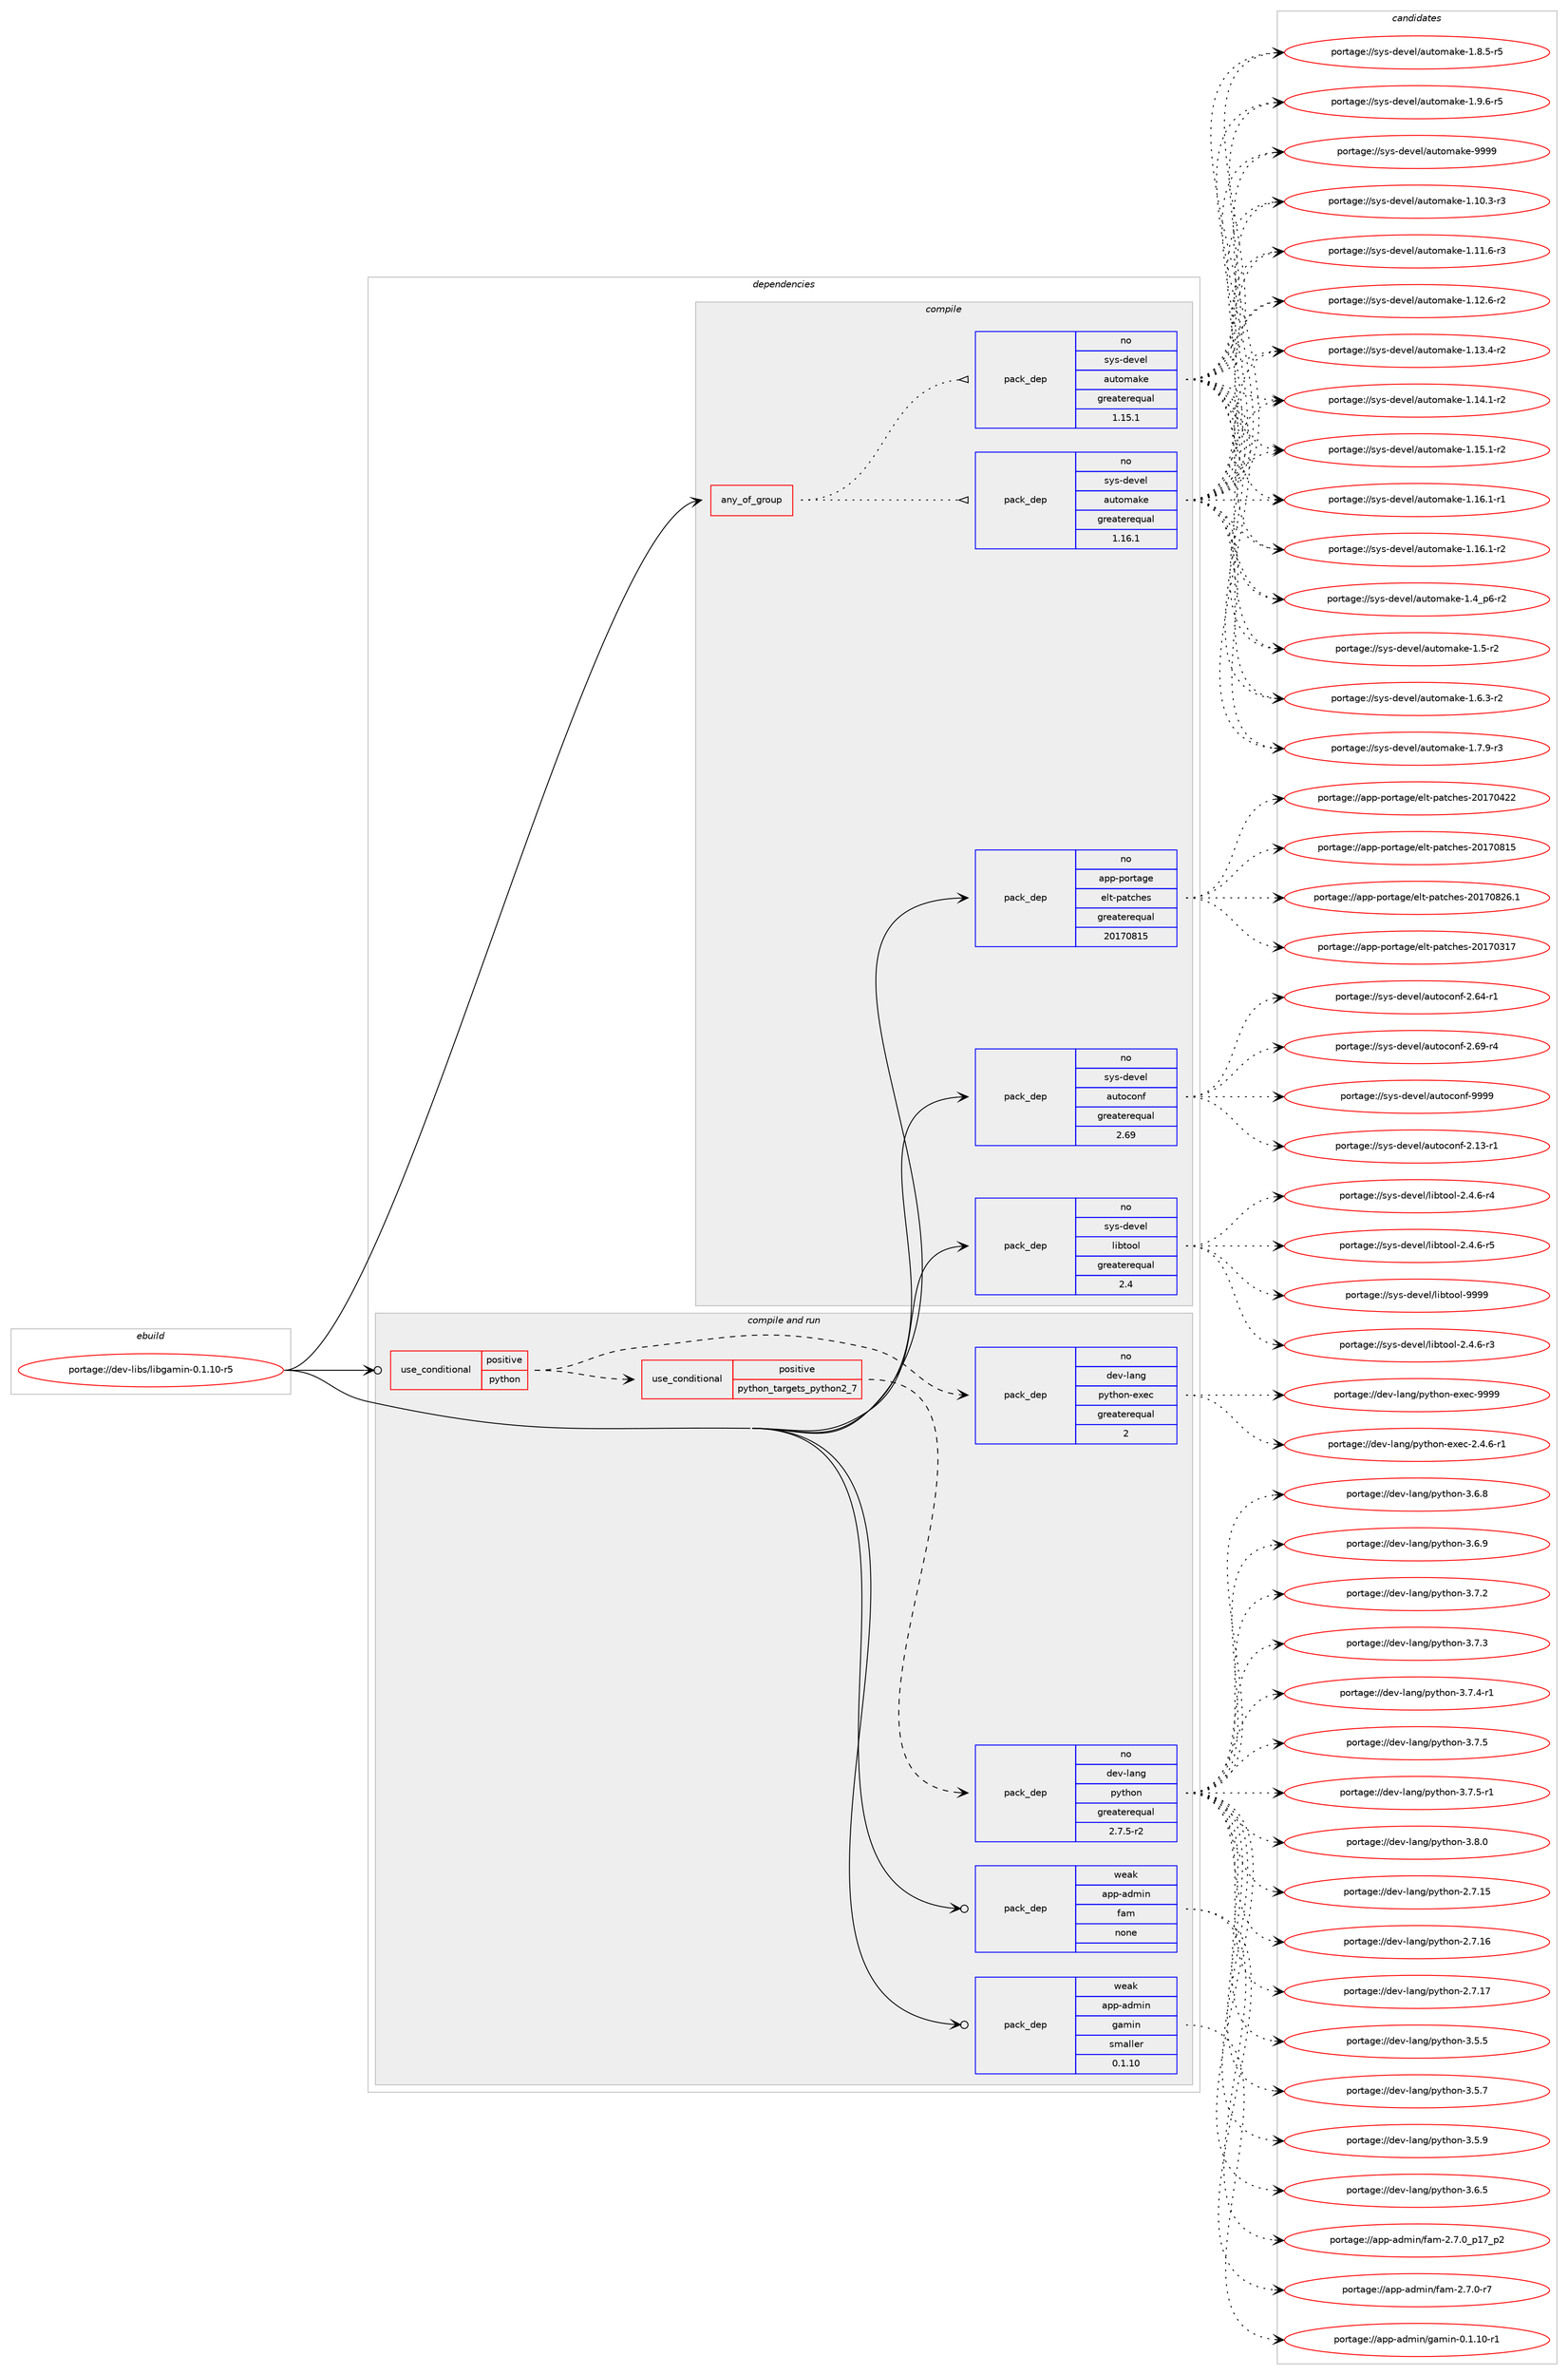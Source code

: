 digraph prolog {

# *************
# Graph options
# *************

newrank=true;
concentrate=true;
compound=true;
graph [rankdir=LR,fontname=Helvetica,fontsize=10,ranksep=1.5];#, ranksep=2.5, nodesep=0.2];
edge  [arrowhead=vee];
node  [fontname=Helvetica,fontsize=10];

# **********
# The ebuild
# **********

subgraph cluster_leftcol {
color=gray;
rank=same;
label=<<i>ebuild</i>>;
id [label="portage://dev-libs/libgamin-0.1.10-r5", color=red, width=4, href="../dev-libs/libgamin-0.1.10-r5.svg"];
}

# ****************
# The dependencies
# ****************

subgraph cluster_midcol {
color=gray;
label=<<i>dependencies</i>>;
subgraph cluster_compile {
fillcolor="#eeeeee";
style=filled;
label=<<i>compile</i>>;
subgraph any2942 {
dependency100513 [label=<<TABLE BORDER="0" CELLBORDER="1" CELLSPACING="0" CELLPADDING="4"><TR><TD CELLPADDING="10">any_of_group</TD></TR></TABLE>>, shape=none, color=red];subgraph pack76526 {
dependency100514 [label=<<TABLE BORDER="0" CELLBORDER="1" CELLSPACING="0" CELLPADDING="4" WIDTH="220"><TR><TD ROWSPAN="6" CELLPADDING="30">pack_dep</TD></TR><TR><TD WIDTH="110">no</TD></TR><TR><TD>sys-devel</TD></TR><TR><TD>automake</TD></TR><TR><TD>greaterequal</TD></TR><TR><TD>1.16.1</TD></TR></TABLE>>, shape=none, color=blue];
}
dependency100513:e -> dependency100514:w [weight=20,style="dotted",arrowhead="oinv"];
subgraph pack76527 {
dependency100515 [label=<<TABLE BORDER="0" CELLBORDER="1" CELLSPACING="0" CELLPADDING="4" WIDTH="220"><TR><TD ROWSPAN="6" CELLPADDING="30">pack_dep</TD></TR><TR><TD WIDTH="110">no</TD></TR><TR><TD>sys-devel</TD></TR><TR><TD>automake</TD></TR><TR><TD>greaterequal</TD></TR><TR><TD>1.15.1</TD></TR></TABLE>>, shape=none, color=blue];
}
dependency100513:e -> dependency100515:w [weight=20,style="dotted",arrowhead="oinv"];
}
id:e -> dependency100513:w [weight=20,style="solid",arrowhead="vee"];
subgraph pack76528 {
dependency100516 [label=<<TABLE BORDER="0" CELLBORDER="1" CELLSPACING="0" CELLPADDING="4" WIDTH="220"><TR><TD ROWSPAN="6" CELLPADDING="30">pack_dep</TD></TR><TR><TD WIDTH="110">no</TD></TR><TR><TD>app-portage</TD></TR><TR><TD>elt-patches</TD></TR><TR><TD>greaterequal</TD></TR><TR><TD>20170815</TD></TR></TABLE>>, shape=none, color=blue];
}
id:e -> dependency100516:w [weight=20,style="solid",arrowhead="vee"];
subgraph pack76529 {
dependency100517 [label=<<TABLE BORDER="0" CELLBORDER="1" CELLSPACING="0" CELLPADDING="4" WIDTH="220"><TR><TD ROWSPAN="6" CELLPADDING="30">pack_dep</TD></TR><TR><TD WIDTH="110">no</TD></TR><TR><TD>sys-devel</TD></TR><TR><TD>autoconf</TD></TR><TR><TD>greaterequal</TD></TR><TR><TD>2.69</TD></TR></TABLE>>, shape=none, color=blue];
}
id:e -> dependency100517:w [weight=20,style="solid",arrowhead="vee"];
subgraph pack76530 {
dependency100518 [label=<<TABLE BORDER="0" CELLBORDER="1" CELLSPACING="0" CELLPADDING="4" WIDTH="220"><TR><TD ROWSPAN="6" CELLPADDING="30">pack_dep</TD></TR><TR><TD WIDTH="110">no</TD></TR><TR><TD>sys-devel</TD></TR><TR><TD>libtool</TD></TR><TR><TD>greaterequal</TD></TR><TR><TD>2.4</TD></TR></TABLE>>, shape=none, color=blue];
}
id:e -> dependency100518:w [weight=20,style="solid",arrowhead="vee"];
}
subgraph cluster_compileandrun {
fillcolor="#eeeeee";
style=filled;
label=<<i>compile and run</i>>;
subgraph cond20988 {
dependency100519 [label=<<TABLE BORDER="0" CELLBORDER="1" CELLSPACING="0" CELLPADDING="4"><TR><TD ROWSPAN="3" CELLPADDING="10">use_conditional</TD></TR><TR><TD>positive</TD></TR><TR><TD>python</TD></TR></TABLE>>, shape=none, color=red];
subgraph cond20989 {
dependency100520 [label=<<TABLE BORDER="0" CELLBORDER="1" CELLSPACING="0" CELLPADDING="4"><TR><TD ROWSPAN="3" CELLPADDING="10">use_conditional</TD></TR><TR><TD>positive</TD></TR><TR><TD>python_targets_python2_7</TD></TR></TABLE>>, shape=none, color=red];
subgraph pack76531 {
dependency100521 [label=<<TABLE BORDER="0" CELLBORDER="1" CELLSPACING="0" CELLPADDING="4" WIDTH="220"><TR><TD ROWSPAN="6" CELLPADDING="30">pack_dep</TD></TR><TR><TD WIDTH="110">no</TD></TR><TR><TD>dev-lang</TD></TR><TR><TD>python</TD></TR><TR><TD>greaterequal</TD></TR><TR><TD>2.7.5-r2</TD></TR></TABLE>>, shape=none, color=blue];
}
dependency100520:e -> dependency100521:w [weight=20,style="dashed",arrowhead="vee"];
}
dependency100519:e -> dependency100520:w [weight=20,style="dashed",arrowhead="vee"];
subgraph pack76532 {
dependency100522 [label=<<TABLE BORDER="0" CELLBORDER="1" CELLSPACING="0" CELLPADDING="4" WIDTH="220"><TR><TD ROWSPAN="6" CELLPADDING="30">pack_dep</TD></TR><TR><TD WIDTH="110">no</TD></TR><TR><TD>dev-lang</TD></TR><TR><TD>python-exec</TD></TR><TR><TD>greaterequal</TD></TR><TR><TD>2</TD></TR></TABLE>>, shape=none, color=blue];
}
dependency100519:e -> dependency100522:w [weight=20,style="dashed",arrowhead="vee"];
}
id:e -> dependency100519:w [weight=20,style="solid",arrowhead="odotvee"];
subgraph pack76533 {
dependency100523 [label=<<TABLE BORDER="0" CELLBORDER="1" CELLSPACING="0" CELLPADDING="4" WIDTH="220"><TR><TD ROWSPAN="6" CELLPADDING="30">pack_dep</TD></TR><TR><TD WIDTH="110">weak</TD></TR><TR><TD>app-admin</TD></TR><TR><TD>fam</TD></TR><TR><TD>none</TD></TR><TR><TD></TD></TR></TABLE>>, shape=none, color=blue];
}
id:e -> dependency100523:w [weight=20,style="solid",arrowhead="odotvee"];
subgraph pack76534 {
dependency100524 [label=<<TABLE BORDER="0" CELLBORDER="1" CELLSPACING="0" CELLPADDING="4" WIDTH="220"><TR><TD ROWSPAN="6" CELLPADDING="30">pack_dep</TD></TR><TR><TD WIDTH="110">weak</TD></TR><TR><TD>app-admin</TD></TR><TR><TD>gamin</TD></TR><TR><TD>smaller</TD></TR><TR><TD>0.1.10</TD></TR></TABLE>>, shape=none, color=blue];
}
id:e -> dependency100524:w [weight=20,style="solid",arrowhead="odotvee"];
}
subgraph cluster_run {
fillcolor="#eeeeee";
style=filled;
label=<<i>run</i>>;
}
}

# **************
# The candidates
# **************

subgraph cluster_choices {
rank=same;
color=gray;
label=<<i>candidates</i>>;

subgraph choice76526 {
color=black;
nodesep=1;
choiceportage11512111545100101118101108479711711611110997107101454946494846514511451 [label="portage://sys-devel/automake-1.10.3-r3", color=red, width=4,href="../sys-devel/automake-1.10.3-r3.svg"];
choiceportage11512111545100101118101108479711711611110997107101454946494946544511451 [label="portage://sys-devel/automake-1.11.6-r3", color=red, width=4,href="../sys-devel/automake-1.11.6-r3.svg"];
choiceportage11512111545100101118101108479711711611110997107101454946495046544511450 [label="portage://sys-devel/automake-1.12.6-r2", color=red, width=4,href="../sys-devel/automake-1.12.6-r2.svg"];
choiceportage11512111545100101118101108479711711611110997107101454946495146524511450 [label="portage://sys-devel/automake-1.13.4-r2", color=red, width=4,href="../sys-devel/automake-1.13.4-r2.svg"];
choiceportage11512111545100101118101108479711711611110997107101454946495246494511450 [label="portage://sys-devel/automake-1.14.1-r2", color=red, width=4,href="../sys-devel/automake-1.14.1-r2.svg"];
choiceportage11512111545100101118101108479711711611110997107101454946495346494511450 [label="portage://sys-devel/automake-1.15.1-r2", color=red, width=4,href="../sys-devel/automake-1.15.1-r2.svg"];
choiceportage11512111545100101118101108479711711611110997107101454946495446494511449 [label="portage://sys-devel/automake-1.16.1-r1", color=red, width=4,href="../sys-devel/automake-1.16.1-r1.svg"];
choiceportage11512111545100101118101108479711711611110997107101454946495446494511450 [label="portage://sys-devel/automake-1.16.1-r2", color=red, width=4,href="../sys-devel/automake-1.16.1-r2.svg"];
choiceportage115121115451001011181011084797117116111109971071014549465295112544511450 [label="portage://sys-devel/automake-1.4_p6-r2", color=red, width=4,href="../sys-devel/automake-1.4_p6-r2.svg"];
choiceportage11512111545100101118101108479711711611110997107101454946534511450 [label="portage://sys-devel/automake-1.5-r2", color=red, width=4,href="../sys-devel/automake-1.5-r2.svg"];
choiceportage115121115451001011181011084797117116111109971071014549465446514511450 [label="portage://sys-devel/automake-1.6.3-r2", color=red, width=4,href="../sys-devel/automake-1.6.3-r2.svg"];
choiceportage115121115451001011181011084797117116111109971071014549465546574511451 [label="portage://sys-devel/automake-1.7.9-r3", color=red, width=4,href="../sys-devel/automake-1.7.9-r3.svg"];
choiceportage115121115451001011181011084797117116111109971071014549465646534511453 [label="portage://sys-devel/automake-1.8.5-r5", color=red, width=4,href="../sys-devel/automake-1.8.5-r5.svg"];
choiceportage115121115451001011181011084797117116111109971071014549465746544511453 [label="portage://sys-devel/automake-1.9.6-r5", color=red, width=4,href="../sys-devel/automake-1.9.6-r5.svg"];
choiceportage115121115451001011181011084797117116111109971071014557575757 [label="portage://sys-devel/automake-9999", color=red, width=4,href="../sys-devel/automake-9999.svg"];
dependency100514:e -> choiceportage11512111545100101118101108479711711611110997107101454946494846514511451:w [style=dotted,weight="100"];
dependency100514:e -> choiceportage11512111545100101118101108479711711611110997107101454946494946544511451:w [style=dotted,weight="100"];
dependency100514:e -> choiceportage11512111545100101118101108479711711611110997107101454946495046544511450:w [style=dotted,weight="100"];
dependency100514:e -> choiceportage11512111545100101118101108479711711611110997107101454946495146524511450:w [style=dotted,weight="100"];
dependency100514:e -> choiceportage11512111545100101118101108479711711611110997107101454946495246494511450:w [style=dotted,weight="100"];
dependency100514:e -> choiceportage11512111545100101118101108479711711611110997107101454946495346494511450:w [style=dotted,weight="100"];
dependency100514:e -> choiceportage11512111545100101118101108479711711611110997107101454946495446494511449:w [style=dotted,weight="100"];
dependency100514:e -> choiceportage11512111545100101118101108479711711611110997107101454946495446494511450:w [style=dotted,weight="100"];
dependency100514:e -> choiceportage115121115451001011181011084797117116111109971071014549465295112544511450:w [style=dotted,weight="100"];
dependency100514:e -> choiceportage11512111545100101118101108479711711611110997107101454946534511450:w [style=dotted,weight="100"];
dependency100514:e -> choiceportage115121115451001011181011084797117116111109971071014549465446514511450:w [style=dotted,weight="100"];
dependency100514:e -> choiceportage115121115451001011181011084797117116111109971071014549465546574511451:w [style=dotted,weight="100"];
dependency100514:e -> choiceportage115121115451001011181011084797117116111109971071014549465646534511453:w [style=dotted,weight="100"];
dependency100514:e -> choiceportage115121115451001011181011084797117116111109971071014549465746544511453:w [style=dotted,weight="100"];
dependency100514:e -> choiceportage115121115451001011181011084797117116111109971071014557575757:w [style=dotted,weight="100"];
}
subgraph choice76527 {
color=black;
nodesep=1;
choiceportage11512111545100101118101108479711711611110997107101454946494846514511451 [label="portage://sys-devel/automake-1.10.3-r3", color=red, width=4,href="../sys-devel/automake-1.10.3-r3.svg"];
choiceportage11512111545100101118101108479711711611110997107101454946494946544511451 [label="portage://sys-devel/automake-1.11.6-r3", color=red, width=4,href="../sys-devel/automake-1.11.6-r3.svg"];
choiceportage11512111545100101118101108479711711611110997107101454946495046544511450 [label="portage://sys-devel/automake-1.12.6-r2", color=red, width=4,href="../sys-devel/automake-1.12.6-r2.svg"];
choiceportage11512111545100101118101108479711711611110997107101454946495146524511450 [label="portage://sys-devel/automake-1.13.4-r2", color=red, width=4,href="../sys-devel/automake-1.13.4-r2.svg"];
choiceportage11512111545100101118101108479711711611110997107101454946495246494511450 [label="portage://sys-devel/automake-1.14.1-r2", color=red, width=4,href="../sys-devel/automake-1.14.1-r2.svg"];
choiceportage11512111545100101118101108479711711611110997107101454946495346494511450 [label="portage://sys-devel/automake-1.15.1-r2", color=red, width=4,href="../sys-devel/automake-1.15.1-r2.svg"];
choiceportage11512111545100101118101108479711711611110997107101454946495446494511449 [label="portage://sys-devel/automake-1.16.1-r1", color=red, width=4,href="../sys-devel/automake-1.16.1-r1.svg"];
choiceportage11512111545100101118101108479711711611110997107101454946495446494511450 [label="portage://sys-devel/automake-1.16.1-r2", color=red, width=4,href="../sys-devel/automake-1.16.1-r2.svg"];
choiceportage115121115451001011181011084797117116111109971071014549465295112544511450 [label="portage://sys-devel/automake-1.4_p6-r2", color=red, width=4,href="../sys-devel/automake-1.4_p6-r2.svg"];
choiceportage11512111545100101118101108479711711611110997107101454946534511450 [label="portage://sys-devel/automake-1.5-r2", color=red, width=4,href="../sys-devel/automake-1.5-r2.svg"];
choiceportage115121115451001011181011084797117116111109971071014549465446514511450 [label="portage://sys-devel/automake-1.6.3-r2", color=red, width=4,href="../sys-devel/automake-1.6.3-r2.svg"];
choiceportage115121115451001011181011084797117116111109971071014549465546574511451 [label="portage://sys-devel/automake-1.7.9-r3", color=red, width=4,href="../sys-devel/automake-1.7.9-r3.svg"];
choiceportage115121115451001011181011084797117116111109971071014549465646534511453 [label="portage://sys-devel/automake-1.8.5-r5", color=red, width=4,href="../sys-devel/automake-1.8.5-r5.svg"];
choiceportage115121115451001011181011084797117116111109971071014549465746544511453 [label="portage://sys-devel/automake-1.9.6-r5", color=red, width=4,href="../sys-devel/automake-1.9.6-r5.svg"];
choiceportage115121115451001011181011084797117116111109971071014557575757 [label="portage://sys-devel/automake-9999", color=red, width=4,href="../sys-devel/automake-9999.svg"];
dependency100515:e -> choiceportage11512111545100101118101108479711711611110997107101454946494846514511451:w [style=dotted,weight="100"];
dependency100515:e -> choiceportage11512111545100101118101108479711711611110997107101454946494946544511451:w [style=dotted,weight="100"];
dependency100515:e -> choiceportage11512111545100101118101108479711711611110997107101454946495046544511450:w [style=dotted,weight="100"];
dependency100515:e -> choiceportage11512111545100101118101108479711711611110997107101454946495146524511450:w [style=dotted,weight="100"];
dependency100515:e -> choiceportage11512111545100101118101108479711711611110997107101454946495246494511450:w [style=dotted,weight="100"];
dependency100515:e -> choiceportage11512111545100101118101108479711711611110997107101454946495346494511450:w [style=dotted,weight="100"];
dependency100515:e -> choiceportage11512111545100101118101108479711711611110997107101454946495446494511449:w [style=dotted,weight="100"];
dependency100515:e -> choiceportage11512111545100101118101108479711711611110997107101454946495446494511450:w [style=dotted,weight="100"];
dependency100515:e -> choiceportage115121115451001011181011084797117116111109971071014549465295112544511450:w [style=dotted,weight="100"];
dependency100515:e -> choiceportage11512111545100101118101108479711711611110997107101454946534511450:w [style=dotted,weight="100"];
dependency100515:e -> choiceportage115121115451001011181011084797117116111109971071014549465446514511450:w [style=dotted,weight="100"];
dependency100515:e -> choiceportage115121115451001011181011084797117116111109971071014549465546574511451:w [style=dotted,weight="100"];
dependency100515:e -> choiceportage115121115451001011181011084797117116111109971071014549465646534511453:w [style=dotted,weight="100"];
dependency100515:e -> choiceportage115121115451001011181011084797117116111109971071014549465746544511453:w [style=dotted,weight="100"];
dependency100515:e -> choiceportage115121115451001011181011084797117116111109971071014557575757:w [style=dotted,weight="100"];
}
subgraph choice76528 {
color=black;
nodesep=1;
choiceportage97112112451121111141169710310147101108116451129711699104101115455048495548514955 [label="portage://app-portage/elt-patches-20170317", color=red, width=4,href="../app-portage/elt-patches-20170317.svg"];
choiceportage97112112451121111141169710310147101108116451129711699104101115455048495548525050 [label="portage://app-portage/elt-patches-20170422", color=red, width=4,href="../app-portage/elt-patches-20170422.svg"];
choiceportage97112112451121111141169710310147101108116451129711699104101115455048495548564953 [label="portage://app-portage/elt-patches-20170815", color=red, width=4,href="../app-portage/elt-patches-20170815.svg"];
choiceportage971121124511211111411697103101471011081164511297116991041011154550484955485650544649 [label="portage://app-portage/elt-patches-20170826.1", color=red, width=4,href="../app-portage/elt-patches-20170826.1.svg"];
dependency100516:e -> choiceportage97112112451121111141169710310147101108116451129711699104101115455048495548514955:w [style=dotted,weight="100"];
dependency100516:e -> choiceportage97112112451121111141169710310147101108116451129711699104101115455048495548525050:w [style=dotted,weight="100"];
dependency100516:e -> choiceportage97112112451121111141169710310147101108116451129711699104101115455048495548564953:w [style=dotted,weight="100"];
dependency100516:e -> choiceportage971121124511211111411697103101471011081164511297116991041011154550484955485650544649:w [style=dotted,weight="100"];
}
subgraph choice76529 {
color=black;
nodesep=1;
choiceportage1151211154510010111810110847971171161119911111010245504649514511449 [label="portage://sys-devel/autoconf-2.13-r1", color=red, width=4,href="../sys-devel/autoconf-2.13-r1.svg"];
choiceportage1151211154510010111810110847971171161119911111010245504654524511449 [label="portage://sys-devel/autoconf-2.64-r1", color=red, width=4,href="../sys-devel/autoconf-2.64-r1.svg"];
choiceportage1151211154510010111810110847971171161119911111010245504654574511452 [label="portage://sys-devel/autoconf-2.69-r4", color=red, width=4,href="../sys-devel/autoconf-2.69-r4.svg"];
choiceportage115121115451001011181011084797117116111991111101024557575757 [label="portage://sys-devel/autoconf-9999", color=red, width=4,href="../sys-devel/autoconf-9999.svg"];
dependency100517:e -> choiceportage1151211154510010111810110847971171161119911111010245504649514511449:w [style=dotted,weight="100"];
dependency100517:e -> choiceportage1151211154510010111810110847971171161119911111010245504654524511449:w [style=dotted,weight="100"];
dependency100517:e -> choiceportage1151211154510010111810110847971171161119911111010245504654574511452:w [style=dotted,weight="100"];
dependency100517:e -> choiceportage115121115451001011181011084797117116111991111101024557575757:w [style=dotted,weight="100"];
}
subgraph choice76530 {
color=black;
nodesep=1;
choiceportage1151211154510010111810110847108105981161111111084550465246544511451 [label="portage://sys-devel/libtool-2.4.6-r3", color=red, width=4,href="../sys-devel/libtool-2.4.6-r3.svg"];
choiceportage1151211154510010111810110847108105981161111111084550465246544511452 [label="portage://sys-devel/libtool-2.4.6-r4", color=red, width=4,href="../sys-devel/libtool-2.4.6-r4.svg"];
choiceportage1151211154510010111810110847108105981161111111084550465246544511453 [label="portage://sys-devel/libtool-2.4.6-r5", color=red, width=4,href="../sys-devel/libtool-2.4.6-r5.svg"];
choiceportage1151211154510010111810110847108105981161111111084557575757 [label="portage://sys-devel/libtool-9999", color=red, width=4,href="../sys-devel/libtool-9999.svg"];
dependency100518:e -> choiceportage1151211154510010111810110847108105981161111111084550465246544511451:w [style=dotted,weight="100"];
dependency100518:e -> choiceportage1151211154510010111810110847108105981161111111084550465246544511452:w [style=dotted,weight="100"];
dependency100518:e -> choiceportage1151211154510010111810110847108105981161111111084550465246544511453:w [style=dotted,weight="100"];
dependency100518:e -> choiceportage1151211154510010111810110847108105981161111111084557575757:w [style=dotted,weight="100"];
}
subgraph choice76531 {
color=black;
nodesep=1;
choiceportage10010111845108971101034711212111610411111045504655464953 [label="portage://dev-lang/python-2.7.15", color=red, width=4,href="../dev-lang/python-2.7.15.svg"];
choiceportage10010111845108971101034711212111610411111045504655464954 [label="portage://dev-lang/python-2.7.16", color=red, width=4,href="../dev-lang/python-2.7.16.svg"];
choiceportage10010111845108971101034711212111610411111045504655464955 [label="portage://dev-lang/python-2.7.17", color=red, width=4,href="../dev-lang/python-2.7.17.svg"];
choiceportage100101118451089711010347112121116104111110455146534653 [label="portage://dev-lang/python-3.5.5", color=red, width=4,href="../dev-lang/python-3.5.5.svg"];
choiceportage100101118451089711010347112121116104111110455146534655 [label="portage://dev-lang/python-3.5.7", color=red, width=4,href="../dev-lang/python-3.5.7.svg"];
choiceportage100101118451089711010347112121116104111110455146534657 [label="portage://dev-lang/python-3.5.9", color=red, width=4,href="../dev-lang/python-3.5.9.svg"];
choiceportage100101118451089711010347112121116104111110455146544653 [label="portage://dev-lang/python-3.6.5", color=red, width=4,href="../dev-lang/python-3.6.5.svg"];
choiceportage100101118451089711010347112121116104111110455146544656 [label="portage://dev-lang/python-3.6.8", color=red, width=4,href="../dev-lang/python-3.6.8.svg"];
choiceportage100101118451089711010347112121116104111110455146544657 [label="portage://dev-lang/python-3.6.9", color=red, width=4,href="../dev-lang/python-3.6.9.svg"];
choiceportage100101118451089711010347112121116104111110455146554650 [label="portage://dev-lang/python-3.7.2", color=red, width=4,href="../dev-lang/python-3.7.2.svg"];
choiceportage100101118451089711010347112121116104111110455146554651 [label="portage://dev-lang/python-3.7.3", color=red, width=4,href="../dev-lang/python-3.7.3.svg"];
choiceportage1001011184510897110103471121211161041111104551465546524511449 [label="portage://dev-lang/python-3.7.4-r1", color=red, width=4,href="../dev-lang/python-3.7.4-r1.svg"];
choiceportage100101118451089711010347112121116104111110455146554653 [label="portage://dev-lang/python-3.7.5", color=red, width=4,href="../dev-lang/python-3.7.5.svg"];
choiceportage1001011184510897110103471121211161041111104551465546534511449 [label="portage://dev-lang/python-3.7.5-r1", color=red, width=4,href="../dev-lang/python-3.7.5-r1.svg"];
choiceportage100101118451089711010347112121116104111110455146564648 [label="portage://dev-lang/python-3.8.0", color=red, width=4,href="../dev-lang/python-3.8.0.svg"];
dependency100521:e -> choiceportage10010111845108971101034711212111610411111045504655464953:w [style=dotted,weight="100"];
dependency100521:e -> choiceportage10010111845108971101034711212111610411111045504655464954:w [style=dotted,weight="100"];
dependency100521:e -> choiceportage10010111845108971101034711212111610411111045504655464955:w [style=dotted,weight="100"];
dependency100521:e -> choiceportage100101118451089711010347112121116104111110455146534653:w [style=dotted,weight="100"];
dependency100521:e -> choiceportage100101118451089711010347112121116104111110455146534655:w [style=dotted,weight="100"];
dependency100521:e -> choiceportage100101118451089711010347112121116104111110455146534657:w [style=dotted,weight="100"];
dependency100521:e -> choiceportage100101118451089711010347112121116104111110455146544653:w [style=dotted,weight="100"];
dependency100521:e -> choiceportage100101118451089711010347112121116104111110455146544656:w [style=dotted,weight="100"];
dependency100521:e -> choiceportage100101118451089711010347112121116104111110455146544657:w [style=dotted,weight="100"];
dependency100521:e -> choiceportage100101118451089711010347112121116104111110455146554650:w [style=dotted,weight="100"];
dependency100521:e -> choiceportage100101118451089711010347112121116104111110455146554651:w [style=dotted,weight="100"];
dependency100521:e -> choiceportage1001011184510897110103471121211161041111104551465546524511449:w [style=dotted,weight="100"];
dependency100521:e -> choiceportage100101118451089711010347112121116104111110455146554653:w [style=dotted,weight="100"];
dependency100521:e -> choiceportage1001011184510897110103471121211161041111104551465546534511449:w [style=dotted,weight="100"];
dependency100521:e -> choiceportage100101118451089711010347112121116104111110455146564648:w [style=dotted,weight="100"];
}
subgraph choice76532 {
color=black;
nodesep=1;
choiceportage10010111845108971101034711212111610411111045101120101994550465246544511449 [label="portage://dev-lang/python-exec-2.4.6-r1", color=red, width=4,href="../dev-lang/python-exec-2.4.6-r1.svg"];
choiceportage10010111845108971101034711212111610411111045101120101994557575757 [label="portage://dev-lang/python-exec-9999", color=red, width=4,href="../dev-lang/python-exec-9999.svg"];
dependency100522:e -> choiceportage10010111845108971101034711212111610411111045101120101994550465246544511449:w [style=dotted,weight="100"];
dependency100522:e -> choiceportage10010111845108971101034711212111610411111045101120101994557575757:w [style=dotted,weight="100"];
}
subgraph choice76533 {
color=black;
nodesep=1;
choiceportage97112112459710010910511047102971094550465546484511455 [label="portage://app-admin/fam-2.7.0-r7", color=red, width=4,href="../app-admin/fam-2.7.0-r7.svg"];
choiceportage97112112459710010910511047102971094550465546489511249559511250 [label="portage://app-admin/fam-2.7.0_p17_p2", color=red, width=4,href="../app-admin/fam-2.7.0_p17_p2.svg"];
dependency100523:e -> choiceportage97112112459710010910511047102971094550465546484511455:w [style=dotted,weight="100"];
dependency100523:e -> choiceportage97112112459710010910511047102971094550465546489511249559511250:w [style=dotted,weight="100"];
}
subgraph choice76534 {
color=black;
nodesep=1;
choiceportage9711211245971001091051104710397109105110454846494649484511449 [label="portage://app-admin/gamin-0.1.10-r1", color=red, width=4,href="../app-admin/gamin-0.1.10-r1.svg"];
dependency100524:e -> choiceportage9711211245971001091051104710397109105110454846494649484511449:w [style=dotted,weight="100"];
}
}

}
